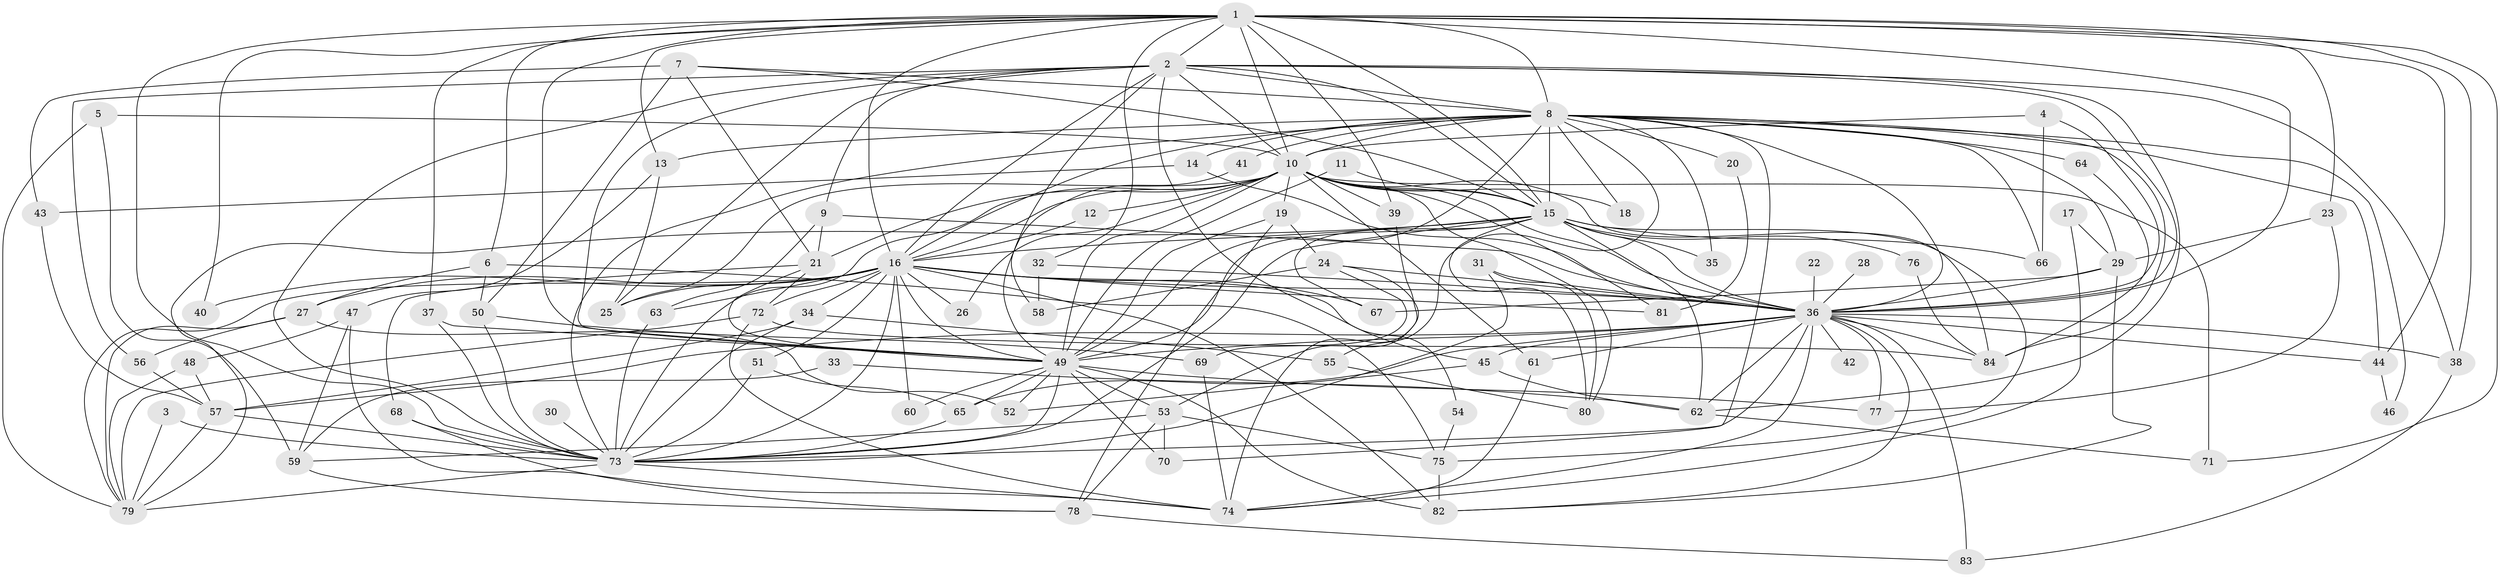 // original degree distribution, {24: 0.014388489208633094, 20: 0.007194244604316547, 35: 0.007194244604316547, 25: 0.014388489208633094, 11: 0.007194244604316547, 28: 0.007194244604316547, 21: 0.007194244604316547, 16: 0.007194244604316547, 9: 0.014388489208633094, 2: 0.4892086330935252, 4: 0.10071942446043165, 5: 0.05755395683453238, 3: 0.2302158273381295, 6: 0.02877697841726619, 7: 0.007194244604316547}
// Generated by graph-tools (version 1.1) at 2025/36/03/04/25 23:36:24]
// undirected, 84 vertices, 225 edges
graph export_dot {
  node [color=gray90,style=filled];
  1;
  2;
  3;
  4;
  5;
  6;
  7;
  8;
  9;
  10;
  11;
  12;
  13;
  14;
  15;
  16;
  17;
  18;
  19;
  20;
  21;
  22;
  23;
  24;
  25;
  26;
  27;
  28;
  29;
  30;
  31;
  32;
  33;
  34;
  35;
  36;
  37;
  38;
  39;
  40;
  41;
  42;
  43;
  44;
  45;
  46;
  47;
  48;
  49;
  50;
  51;
  52;
  53;
  54;
  55;
  56;
  57;
  58;
  59;
  60;
  61;
  62;
  63;
  64;
  65;
  66;
  67;
  68;
  69;
  70;
  71;
  72;
  73;
  74;
  75;
  76;
  77;
  78;
  79;
  80;
  81;
  82;
  83;
  84;
  1 -- 2 [weight=2.0];
  1 -- 6 [weight=1.0];
  1 -- 8 [weight=2.0];
  1 -- 10 [weight=3.0];
  1 -- 13 [weight=1.0];
  1 -- 15 [weight=2.0];
  1 -- 16 [weight=3.0];
  1 -- 23 [weight=1.0];
  1 -- 32 [weight=1.0];
  1 -- 36 [weight=3.0];
  1 -- 37 [weight=1.0];
  1 -- 38 [weight=1.0];
  1 -- 39 [weight=1.0];
  1 -- 40 [weight=1.0];
  1 -- 44 [weight=1.0];
  1 -- 49 [weight=3.0];
  1 -- 71 [weight=1.0];
  1 -- 73 [weight=2.0];
  2 -- 8 [weight=1.0];
  2 -- 9 [weight=1.0];
  2 -- 10 [weight=1.0];
  2 -- 15 [weight=1.0];
  2 -- 16 [weight=1.0];
  2 -- 25 [weight=1.0];
  2 -- 36 [weight=1.0];
  2 -- 38 [weight=1.0];
  2 -- 45 [weight=1.0];
  2 -- 49 [weight=1.0];
  2 -- 56 [weight=1.0];
  2 -- 58 [weight=1.0];
  2 -- 62 [weight=1.0];
  2 -- 73 [weight=1.0];
  3 -- 73 [weight=1.0];
  3 -- 79 [weight=1.0];
  4 -- 10 [weight=1.0];
  4 -- 36 [weight=1.0];
  4 -- 66 [weight=1.0];
  5 -- 10 [weight=1.0];
  5 -- 59 [weight=1.0];
  5 -- 79 [weight=1.0];
  6 -- 27 [weight=1.0];
  6 -- 50 [weight=1.0];
  6 -- 75 [weight=1.0];
  7 -- 8 [weight=1.0];
  7 -- 15 [weight=1.0];
  7 -- 21 [weight=1.0];
  7 -- 43 [weight=1.0];
  7 -- 50 [weight=1.0];
  8 -- 10 [weight=2.0];
  8 -- 13 [weight=1.0];
  8 -- 14 [weight=1.0];
  8 -- 15 [weight=1.0];
  8 -- 16 [weight=1.0];
  8 -- 18 [weight=1.0];
  8 -- 20 [weight=1.0];
  8 -- 29 [weight=1.0];
  8 -- 35 [weight=1.0];
  8 -- 36 [weight=1.0];
  8 -- 41 [weight=1.0];
  8 -- 44 [weight=1.0];
  8 -- 46 [weight=1.0];
  8 -- 49 [weight=1.0];
  8 -- 55 [weight=1.0];
  8 -- 64 [weight=1.0];
  8 -- 66 [weight=1.0];
  8 -- 70 [weight=1.0];
  8 -- 73 [weight=1.0];
  8 -- 84 [weight=1.0];
  9 -- 21 [weight=1.0];
  9 -- 36 [weight=1.0];
  9 -- 63 [weight=1.0];
  10 -- 12 [weight=1.0];
  10 -- 15 [weight=1.0];
  10 -- 16 [weight=1.0];
  10 -- 18 [weight=1.0];
  10 -- 19 [weight=1.0];
  10 -- 21 [weight=1.0];
  10 -- 25 [weight=1.0];
  10 -- 26 [weight=1.0];
  10 -- 36 [weight=1.0];
  10 -- 39 [weight=1.0];
  10 -- 49 [weight=1.0];
  10 -- 61 [weight=1.0];
  10 -- 71 [weight=1.0];
  10 -- 73 [weight=1.0];
  10 -- 80 [weight=1.0];
  10 -- 81 [weight=1.0];
  10 -- 84 [weight=1.0];
  11 -- 15 [weight=1.0];
  11 -- 49 [weight=1.0];
  12 -- 16 [weight=1.0];
  13 -- 25 [weight=1.0];
  13 -- 47 [weight=1.0];
  14 -- 36 [weight=1.0];
  14 -- 43 [weight=1.0];
  15 -- 16 [weight=1.0];
  15 -- 35 [weight=1.0];
  15 -- 36 [weight=1.0];
  15 -- 49 [weight=2.0];
  15 -- 62 [weight=1.0];
  15 -- 66 [weight=1.0];
  15 -- 67 [weight=1.0];
  15 -- 73 [weight=1.0];
  15 -- 75 [weight=1.0];
  15 -- 76 [weight=1.0];
  15 -- 79 [weight=1.0];
  15 -- 80 [weight=1.0];
  16 -- 25 [weight=1.0];
  16 -- 26 [weight=1.0];
  16 -- 27 [weight=1.0];
  16 -- 34 [weight=1.0];
  16 -- 36 [weight=1.0];
  16 -- 40 [weight=1.0];
  16 -- 49 [weight=1.0];
  16 -- 51 [weight=1.0];
  16 -- 54 [weight=1.0];
  16 -- 60 [weight=1.0];
  16 -- 63 [weight=1.0];
  16 -- 67 [weight=1.0];
  16 -- 72 [weight=1.0];
  16 -- 73 [weight=2.0];
  16 -- 79 [weight=1.0];
  16 -- 81 [weight=2.0];
  16 -- 82 [weight=1.0];
  17 -- 29 [weight=1.0];
  17 -- 74 [weight=1.0];
  19 -- 24 [weight=1.0];
  19 -- 49 [weight=1.0];
  19 -- 78 [weight=1.0];
  20 -- 81 [weight=1.0];
  21 -- 49 [weight=1.0];
  21 -- 68 [weight=1.0];
  21 -- 72 [weight=1.0];
  22 -- 36 [weight=1.0];
  23 -- 29 [weight=1.0];
  23 -- 77 [weight=1.0];
  24 -- 36 [weight=1.0];
  24 -- 58 [weight=1.0];
  24 -- 69 [weight=1.0];
  24 -- 74 [weight=1.0];
  27 -- 52 [weight=1.0];
  27 -- 56 [weight=1.0];
  27 -- 79 [weight=1.0];
  28 -- 36 [weight=1.0];
  29 -- 36 [weight=1.0];
  29 -- 67 [weight=1.0];
  29 -- 82 [weight=1.0];
  30 -- 73 [weight=1.0];
  31 -- 36 [weight=1.0];
  31 -- 73 [weight=1.0];
  31 -- 80 [weight=1.0];
  32 -- 36 [weight=1.0];
  32 -- 58 [weight=1.0];
  33 -- 59 [weight=1.0];
  33 -- 62 [weight=1.0];
  34 -- 55 [weight=1.0];
  34 -- 57 [weight=1.0];
  34 -- 73 [weight=1.0];
  36 -- 38 [weight=1.0];
  36 -- 42 [weight=1.0];
  36 -- 44 [weight=1.0];
  36 -- 45 [weight=1.0];
  36 -- 49 [weight=1.0];
  36 -- 57 [weight=1.0];
  36 -- 61 [weight=1.0];
  36 -- 62 [weight=1.0];
  36 -- 65 [weight=1.0];
  36 -- 73 [weight=1.0];
  36 -- 74 [weight=1.0];
  36 -- 77 [weight=1.0];
  36 -- 82 [weight=1.0];
  36 -- 83 [weight=1.0];
  36 -- 84 [weight=1.0];
  37 -- 49 [weight=1.0];
  37 -- 73 [weight=1.0];
  38 -- 83 [weight=1.0];
  39 -- 53 [weight=1.0];
  41 -- 49 [weight=1.0];
  43 -- 57 [weight=1.0];
  44 -- 46 [weight=1.0];
  45 -- 52 [weight=1.0];
  45 -- 62 [weight=1.0];
  47 -- 48 [weight=1.0];
  47 -- 59 [weight=1.0];
  47 -- 74 [weight=2.0];
  48 -- 57 [weight=1.0];
  48 -- 79 [weight=1.0];
  49 -- 52 [weight=1.0];
  49 -- 53 [weight=1.0];
  49 -- 60 [weight=1.0];
  49 -- 65 [weight=1.0];
  49 -- 70 [weight=2.0];
  49 -- 73 [weight=1.0];
  49 -- 77 [weight=1.0];
  49 -- 82 [weight=1.0];
  50 -- 69 [weight=1.0];
  50 -- 73 [weight=1.0];
  51 -- 65 [weight=1.0];
  51 -- 73 [weight=1.0];
  53 -- 59 [weight=1.0];
  53 -- 70 [weight=1.0];
  53 -- 75 [weight=1.0];
  53 -- 78 [weight=1.0];
  54 -- 75 [weight=1.0];
  55 -- 80 [weight=1.0];
  56 -- 57 [weight=1.0];
  57 -- 73 [weight=1.0];
  57 -- 79 [weight=1.0];
  59 -- 78 [weight=1.0];
  61 -- 74 [weight=1.0];
  62 -- 71 [weight=1.0];
  63 -- 73 [weight=1.0];
  64 -- 84 [weight=1.0];
  65 -- 73 [weight=1.0];
  68 -- 73 [weight=1.0];
  68 -- 78 [weight=1.0];
  69 -- 74 [weight=1.0];
  72 -- 74 [weight=1.0];
  72 -- 79 [weight=1.0];
  72 -- 84 [weight=1.0];
  73 -- 74 [weight=1.0];
  73 -- 79 [weight=1.0];
  75 -- 82 [weight=1.0];
  76 -- 84 [weight=1.0];
  78 -- 83 [weight=1.0];
}
